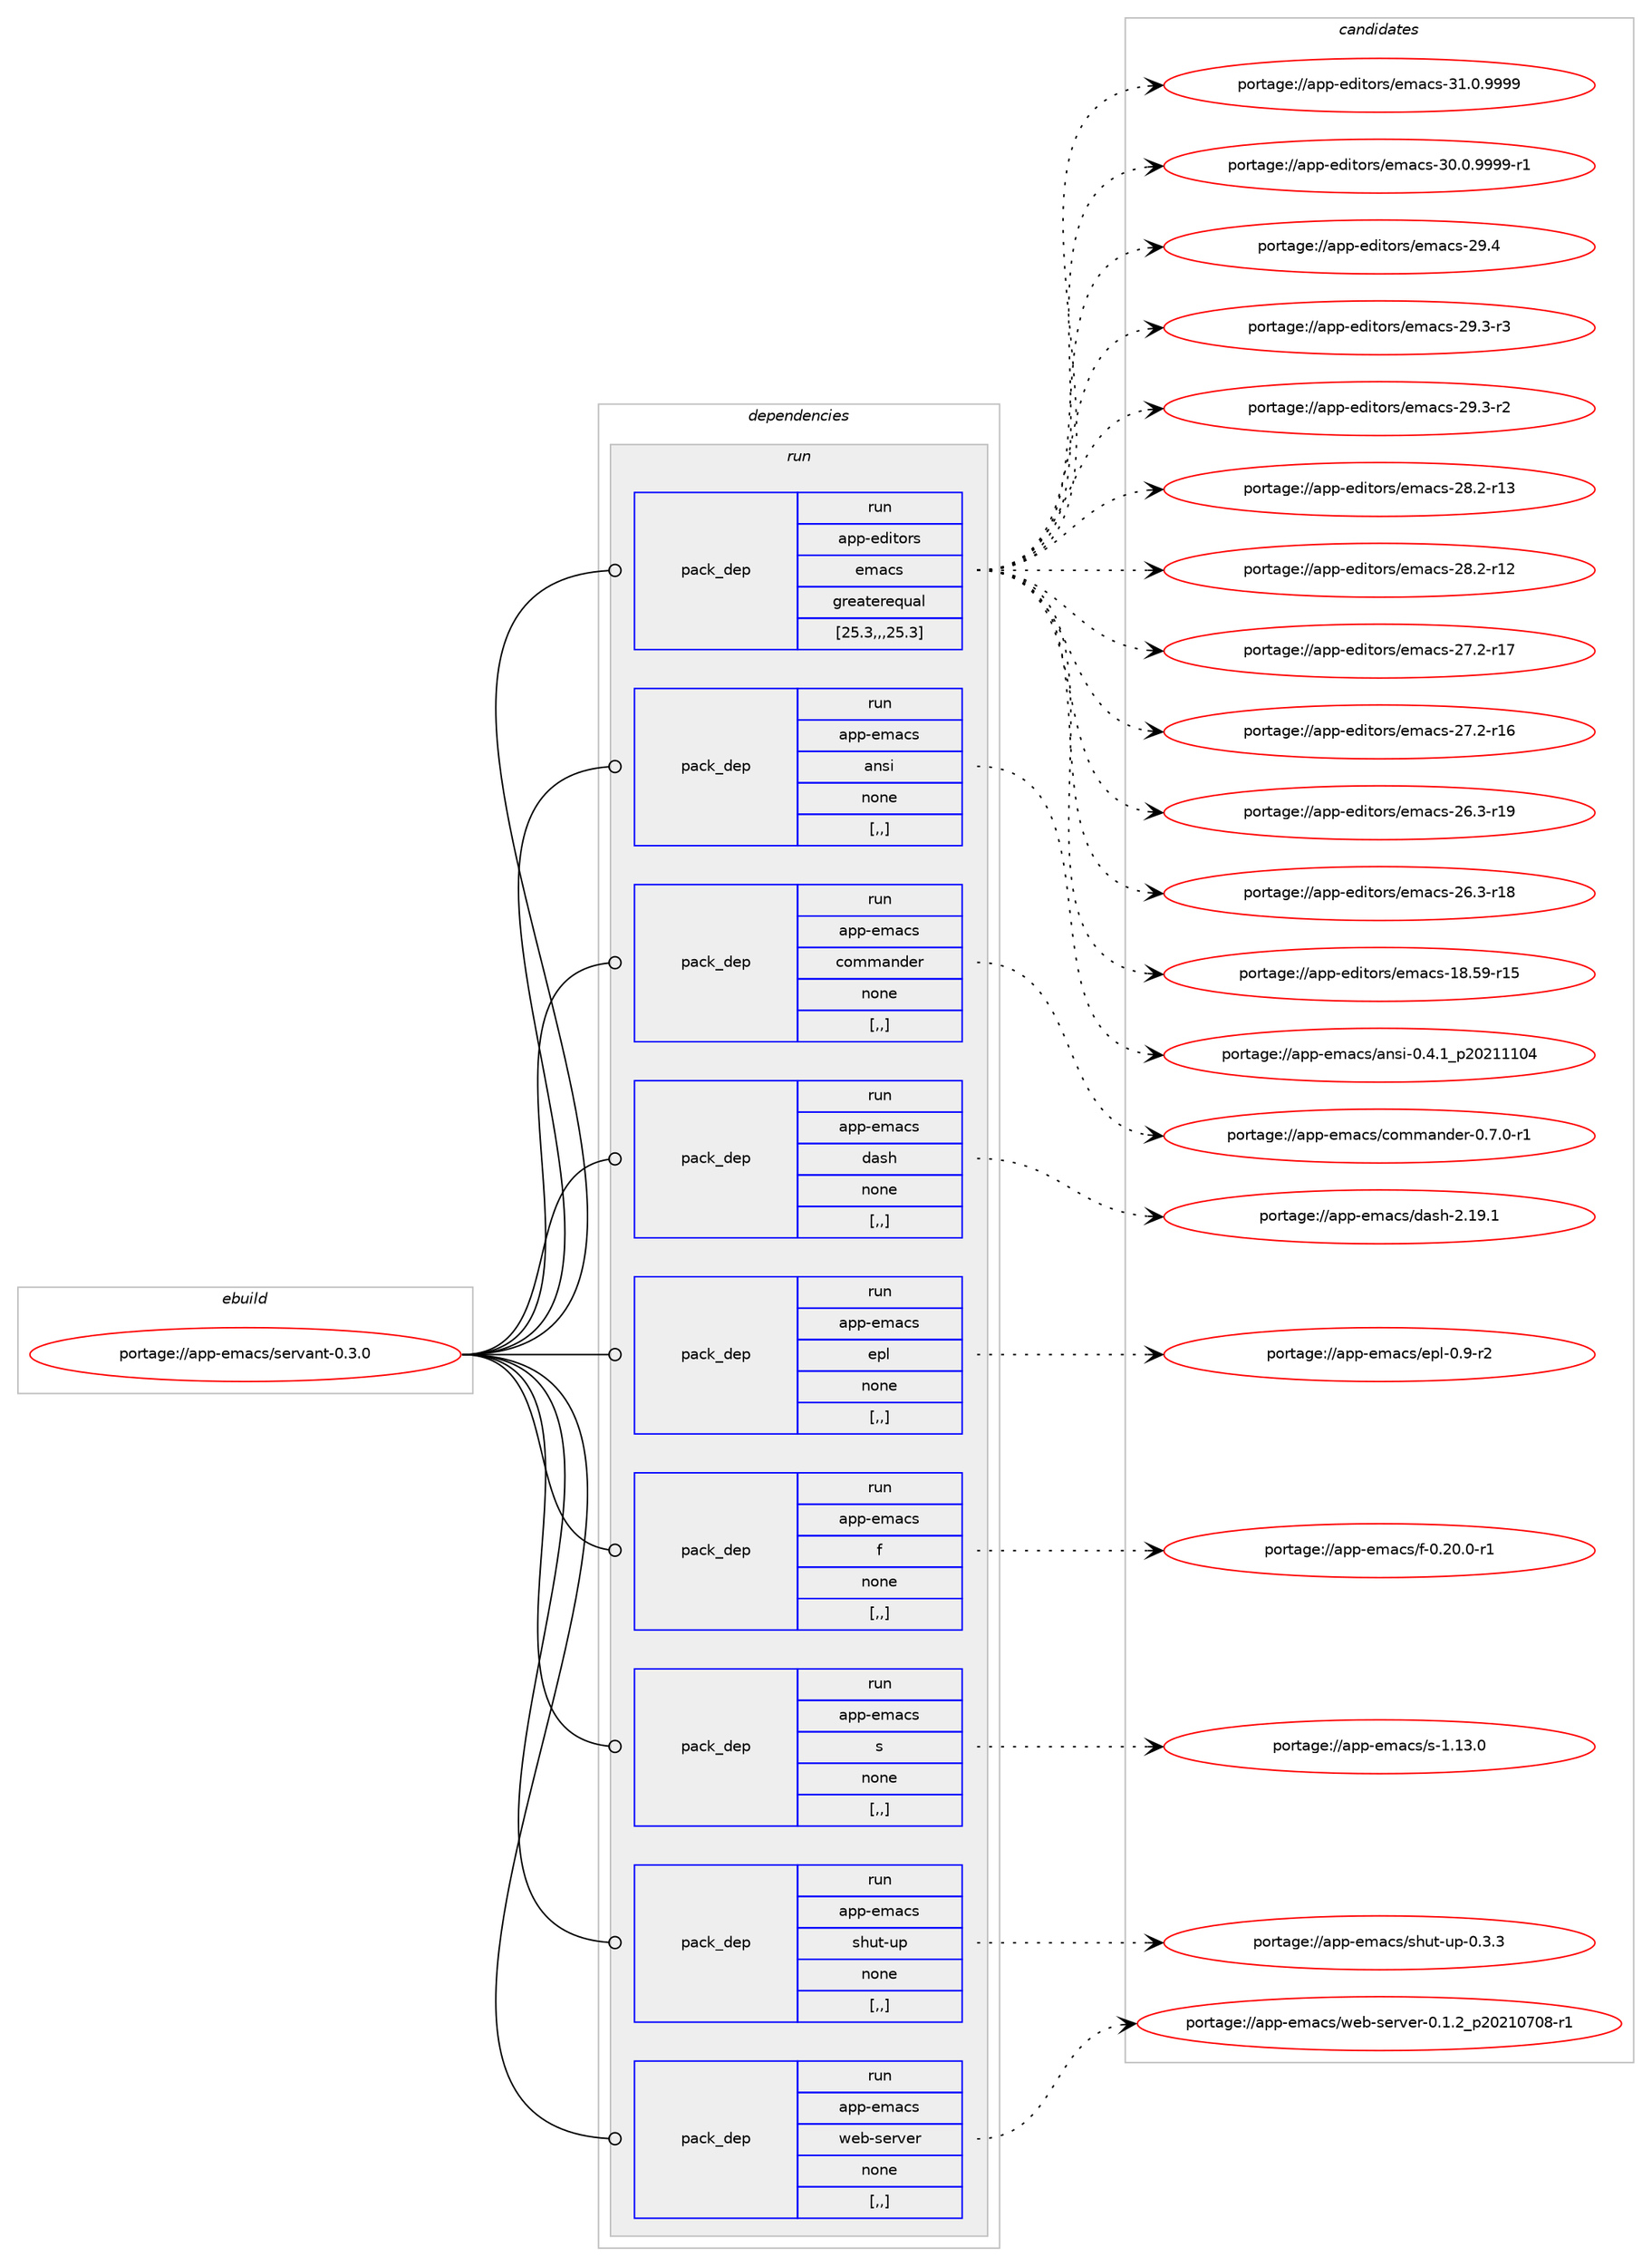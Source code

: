 digraph prolog {

# *************
# Graph options
# *************

newrank=true;
concentrate=true;
compound=true;
graph [rankdir=LR,fontname=Helvetica,fontsize=10,ranksep=1.5];#, ranksep=2.5, nodesep=0.2];
edge  [arrowhead=vee];
node  [fontname=Helvetica,fontsize=10];

# **********
# The ebuild
# **********

subgraph cluster_leftcol {
color=gray;
label=<<i>ebuild</i>>;
id [label="portage://app-emacs/servant-0.3.0", color=red, width=4, href="../app-emacs/servant-0.3.0.svg"];
}

# ****************
# The dependencies
# ****************

subgraph cluster_midcol {
color=gray;
label=<<i>dependencies</i>>;
subgraph cluster_compile {
fillcolor="#eeeeee";
style=filled;
label=<<i>compile</i>>;
}
subgraph cluster_compileandrun {
fillcolor="#eeeeee";
style=filled;
label=<<i>compile and run</i>>;
}
subgraph cluster_run {
fillcolor="#eeeeee";
style=filled;
label=<<i>run</i>>;
subgraph pack16960 {
dependency23293 [label=<<TABLE BORDER="0" CELLBORDER="1" CELLSPACING="0" CELLPADDING="4" WIDTH="220"><TR><TD ROWSPAN="6" CELLPADDING="30">pack_dep</TD></TR><TR><TD WIDTH="110">run</TD></TR><TR><TD>app-editors</TD></TR><TR><TD>emacs</TD></TR><TR><TD>greaterequal</TD></TR><TR><TD>[25.3,,,25.3]</TD></TR></TABLE>>, shape=none, color=blue];
}
id:e -> dependency23293:w [weight=20,style="solid",arrowhead="odot"];
subgraph pack16961 {
dependency23294 [label=<<TABLE BORDER="0" CELLBORDER="1" CELLSPACING="0" CELLPADDING="4" WIDTH="220"><TR><TD ROWSPAN="6" CELLPADDING="30">pack_dep</TD></TR><TR><TD WIDTH="110">run</TD></TR><TR><TD>app-emacs</TD></TR><TR><TD>ansi</TD></TR><TR><TD>none</TD></TR><TR><TD>[,,]</TD></TR></TABLE>>, shape=none, color=blue];
}
id:e -> dependency23294:w [weight=20,style="solid",arrowhead="odot"];
subgraph pack16962 {
dependency23295 [label=<<TABLE BORDER="0" CELLBORDER="1" CELLSPACING="0" CELLPADDING="4" WIDTH="220"><TR><TD ROWSPAN="6" CELLPADDING="30">pack_dep</TD></TR><TR><TD WIDTH="110">run</TD></TR><TR><TD>app-emacs</TD></TR><TR><TD>commander</TD></TR><TR><TD>none</TD></TR><TR><TD>[,,]</TD></TR></TABLE>>, shape=none, color=blue];
}
id:e -> dependency23295:w [weight=20,style="solid",arrowhead="odot"];
subgraph pack16963 {
dependency23296 [label=<<TABLE BORDER="0" CELLBORDER="1" CELLSPACING="0" CELLPADDING="4" WIDTH="220"><TR><TD ROWSPAN="6" CELLPADDING="30">pack_dep</TD></TR><TR><TD WIDTH="110">run</TD></TR><TR><TD>app-emacs</TD></TR><TR><TD>dash</TD></TR><TR><TD>none</TD></TR><TR><TD>[,,]</TD></TR></TABLE>>, shape=none, color=blue];
}
id:e -> dependency23296:w [weight=20,style="solid",arrowhead="odot"];
subgraph pack16964 {
dependency23297 [label=<<TABLE BORDER="0" CELLBORDER="1" CELLSPACING="0" CELLPADDING="4" WIDTH="220"><TR><TD ROWSPAN="6" CELLPADDING="30">pack_dep</TD></TR><TR><TD WIDTH="110">run</TD></TR><TR><TD>app-emacs</TD></TR><TR><TD>epl</TD></TR><TR><TD>none</TD></TR><TR><TD>[,,]</TD></TR></TABLE>>, shape=none, color=blue];
}
id:e -> dependency23297:w [weight=20,style="solid",arrowhead="odot"];
subgraph pack16965 {
dependency23298 [label=<<TABLE BORDER="0" CELLBORDER="1" CELLSPACING="0" CELLPADDING="4" WIDTH="220"><TR><TD ROWSPAN="6" CELLPADDING="30">pack_dep</TD></TR><TR><TD WIDTH="110">run</TD></TR><TR><TD>app-emacs</TD></TR><TR><TD>f</TD></TR><TR><TD>none</TD></TR><TR><TD>[,,]</TD></TR></TABLE>>, shape=none, color=blue];
}
id:e -> dependency23298:w [weight=20,style="solid",arrowhead="odot"];
subgraph pack16966 {
dependency23299 [label=<<TABLE BORDER="0" CELLBORDER="1" CELLSPACING="0" CELLPADDING="4" WIDTH="220"><TR><TD ROWSPAN="6" CELLPADDING="30">pack_dep</TD></TR><TR><TD WIDTH="110">run</TD></TR><TR><TD>app-emacs</TD></TR><TR><TD>s</TD></TR><TR><TD>none</TD></TR><TR><TD>[,,]</TD></TR></TABLE>>, shape=none, color=blue];
}
id:e -> dependency23299:w [weight=20,style="solid",arrowhead="odot"];
subgraph pack16967 {
dependency23300 [label=<<TABLE BORDER="0" CELLBORDER="1" CELLSPACING="0" CELLPADDING="4" WIDTH="220"><TR><TD ROWSPAN="6" CELLPADDING="30">pack_dep</TD></TR><TR><TD WIDTH="110">run</TD></TR><TR><TD>app-emacs</TD></TR><TR><TD>shut-up</TD></TR><TR><TD>none</TD></TR><TR><TD>[,,]</TD></TR></TABLE>>, shape=none, color=blue];
}
id:e -> dependency23300:w [weight=20,style="solid",arrowhead="odot"];
subgraph pack16968 {
dependency23301 [label=<<TABLE BORDER="0" CELLBORDER="1" CELLSPACING="0" CELLPADDING="4" WIDTH="220"><TR><TD ROWSPAN="6" CELLPADDING="30">pack_dep</TD></TR><TR><TD WIDTH="110">run</TD></TR><TR><TD>app-emacs</TD></TR><TR><TD>web-server</TD></TR><TR><TD>none</TD></TR><TR><TD>[,,]</TD></TR></TABLE>>, shape=none, color=blue];
}
id:e -> dependency23301:w [weight=20,style="solid",arrowhead="odot"];
}
}

# **************
# The candidates
# **************

subgraph cluster_choices {
rank=same;
color=gray;
label=<<i>candidates</i>>;

subgraph choice16960 {
color=black;
nodesep=1;
choice971121124510110010511611111411547101109979911545514946484657575757 [label="portage://app-editors/emacs-31.0.9999", color=red, width=4,href="../app-editors/emacs-31.0.9999.svg"];
choice9711211245101100105116111114115471011099799115455148464846575757574511449 [label="portage://app-editors/emacs-30.0.9999-r1", color=red, width=4,href="../app-editors/emacs-30.0.9999-r1.svg"];
choice97112112451011001051161111141154710110997991154550574652 [label="portage://app-editors/emacs-29.4", color=red, width=4,href="../app-editors/emacs-29.4.svg"];
choice971121124510110010511611111411547101109979911545505746514511451 [label="portage://app-editors/emacs-29.3-r3", color=red, width=4,href="../app-editors/emacs-29.3-r3.svg"];
choice971121124510110010511611111411547101109979911545505746514511450 [label="portage://app-editors/emacs-29.3-r2", color=red, width=4,href="../app-editors/emacs-29.3-r2.svg"];
choice97112112451011001051161111141154710110997991154550564650451144951 [label="portage://app-editors/emacs-28.2-r13", color=red, width=4,href="../app-editors/emacs-28.2-r13.svg"];
choice97112112451011001051161111141154710110997991154550564650451144950 [label="portage://app-editors/emacs-28.2-r12", color=red, width=4,href="../app-editors/emacs-28.2-r12.svg"];
choice97112112451011001051161111141154710110997991154550554650451144955 [label="portage://app-editors/emacs-27.2-r17", color=red, width=4,href="../app-editors/emacs-27.2-r17.svg"];
choice97112112451011001051161111141154710110997991154550554650451144954 [label="portage://app-editors/emacs-27.2-r16", color=red, width=4,href="../app-editors/emacs-27.2-r16.svg"];
choice97112112451011001051161111141154710110997991154550544651451144957 [label="portage://app-editors/emacs-26.3-r19", color=red, width=4,href="../app-editors/emacs-26.3-r19.svg"];
choice97112112451011001051161111141154710110997991154550544651451144956 [label="portage://app-editors/emacs-26.3-r18", color=red, width=4,href="../app-editors/emacs-26.3-r18.svg"];
choice9711211245101100105116111114115471011099799115454956465357451144953 [label="portage://app-editors/emacs-18.59-r15", color=red, width=4,href="../app-editors/emacs-18.59-r15.svg"];
dependency23293:e -> choice971121124510110010511611111411547101109979911545514946484657575757:w [style=dotted,weight="100"];
dependency23293:e -> choice9711211245101100105116111114115471011099799115455148464846575757574511449:w [style=dotted,weight="100"];
dependency23293:e -> choice97112112451011001051161111141154710110997991154550574652:w [style=dotted,weight="100"];
dependency23293:e -> choice971121124510110010511611111411547101109979911545505746514511451:w [style=dotted,weight="100"];
dependency23293:e -> choice971121124510110010511611111411547101109979911545505746514511450:w [style=dotted,weight="100"];
dependency23293:e -> choice97112112451011001051161111141154710110997991154550564650451144951:w [style=dotted,weight="100"];
dependency23293:e -> choice97112112451011001051161111141154710110997991154550564650451144950:w [style=dotted,weight="100"];
dependency23293:e -> choice97112112451011001051161111141154710110997991154550554650451144955:w [style=dotted,weight="100"];
dependency23293:e -> choice97112112451011001051161111141154710110997991154550554650451144954:w [style=dotted,weight="100"];
dependency23293:e -> choice97112112451011001051161111141154710110997991154550544651451144957:w [style=dotted,weight="100"];
dependency23293:e -> choice97112112451011001051161111141154710110997991154550544651451144956:w [style=dotted,weight="100"];
dependency23293:e -> choice9711211245101100105116111114115471011099799115454956465357451144953:w [style=dotted,weight="100"];
}
subgraph choice16961 {
color=black;
nodesep=1;
choice971121124510110997991154797110115105454846524649951125048504949494852 [label="portage://app-emacs/ansi-0.4.1_p20211104", color=red, width=4,href="../app-emacs/ansi-0.4.1_p20211104.svg"];
dependency23294:e -> choice971121124510110997991154797110115105454846524649951125048504949494852:w [style=dotted,weight="100"];
}
subgraph choice16962 {
color=black;
nodesep=1;
choice971121124510110997991154799111109109971101001011144548465546484511449 [label="portage://app-emacs/commander-0.7.0-r1", color=red, width=4,href="../app-emacs/commander-0.7.0-r1.svg"];
dependency23295:e -> choice971121124510110997991154799111109109971101001011144548465546484511449:w [style=dotted,weight="100"];
}
subgraph choice16963 {
color=black;
nodesep=1;
choice97112112451011099799115471009711510445504649574649 [label="portage://app-emacs/dash-2.19.1", color=red, width=4,href="../app-emacs/dash-2.19.1.svg"];
dependency23296:e -> choice97112112451011099799115471009711510445504649574649:w [style=dotted,weight="100"];
}
subgraph choice16964 {
color=black;
nodesep=1;
choice9711211245101109979911547101112108454846574511450 [label="portage://app-emacs/epl-0.9-r2", color=red, width=4,href="../app-emacs/epl-0.9-r2.svg"];
dependency23297:e -> choice9711211245101109979911547101112108454846574511450:w [style=dotted,weight="100"];
}
subgraph choice16965 {
color=black;
nodesep=1;
choice9711211245101109979911547102454846504846484511449 [label="portage://app-emacs/f-0.20.0-r1", color=red, width=4,href="../app-emacs/f-0.20.0-r1.svg"];
dependency23298:e -> choice9711211245101109979911547102454846504846484511449:w [style=dotted,weight="100"];
}
subgraph choice16966 {
color=black;
nodesep=1;
choice971121124510110997991154711545494649514648 [label="portage://app-emacs/s-1.13.0", color=red, width=4,href="../app-emacs/s-1.13.0.svg"];
dependency23299:e -> choice971121124510110997991154711545494649514648:w [style=dotted,weight="100"];
}
subgraph choice16967 {
color=black;
nodesep=1;
choice971121124510110997991154711510411711645117112454846514651 [label="portage://app-emacs/shut-up-0.3.3", color=red, width=4,href="../app-emacs/shut-up-0.3.3.svg"];
dependency23300:e -> choice971121124510110997991154711510411711645117112454846514651:w [style=dotted,weight="100"];
}
subgraph choice16968 {
color=black;
nodesep=1;
choice971121124510110997991154711910198451151011141181011144548464946509511250485049485548564511449 [label="portage://app-emacs/web-server-0.1.2_p20210708-r1", color=red, width=4,href="../app-emacs/web-server-0.1.2_p20210708-r1.svg"];
dependency23301:e -> choice971121124510110997991154711910198451151011141181011144548464946509511250485049485548564511449:w [style=dotted,weight="100"];
}
}

}

